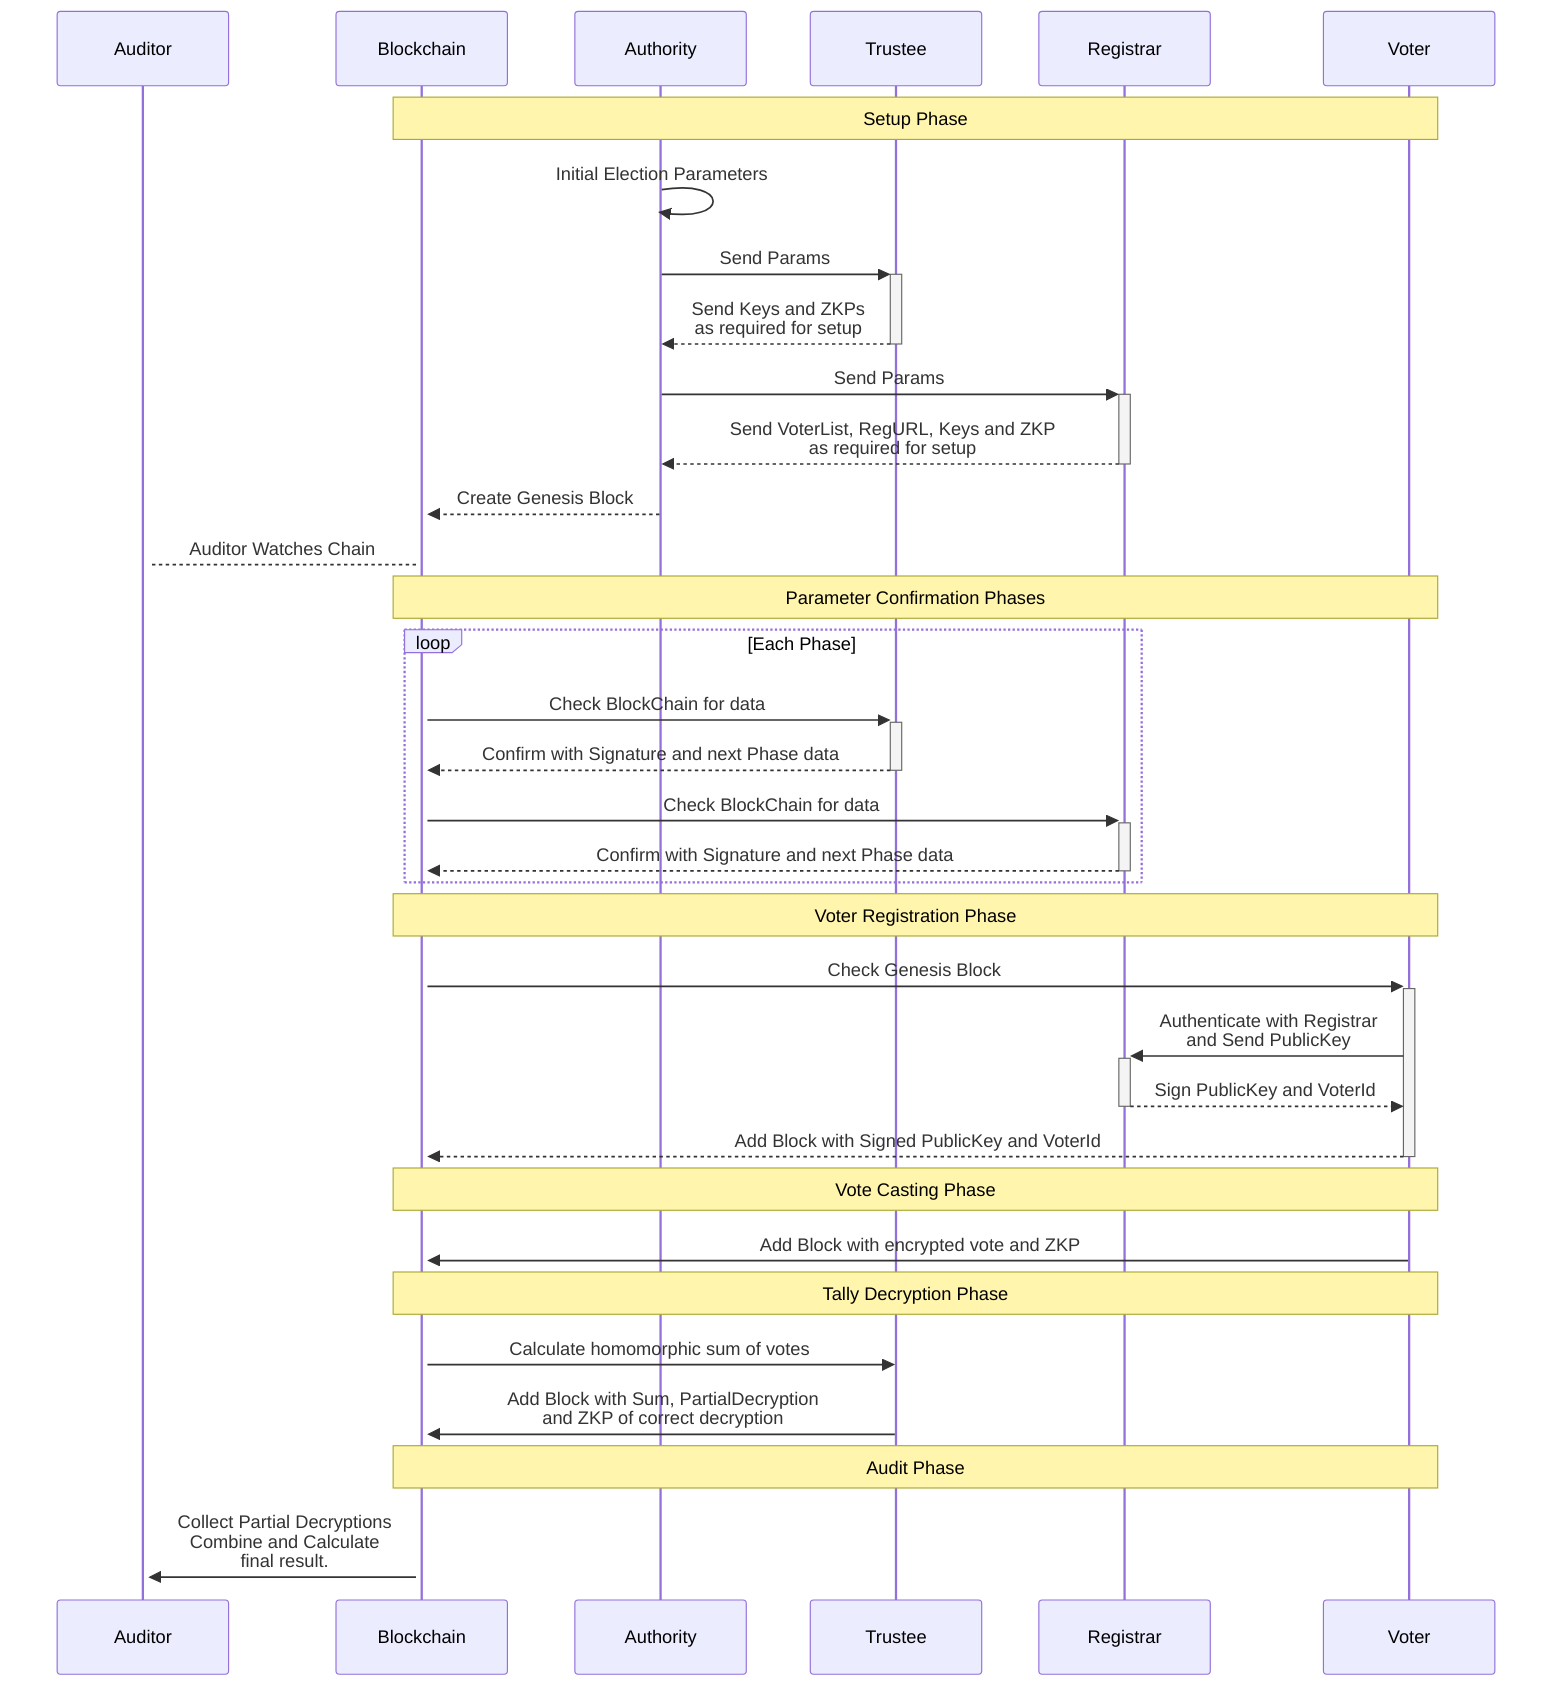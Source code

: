sequenceDiagram

 %% convert to png at: https://mermaid-js.github.io/mermaid-live-editor/

    participant AD as Auditor
    participant BC as Blockchain
    participant A as Authority
    participant T as Trustee
    participant R as Registrar
    participant V as Voter

    Note over BC,V: Setup Phase

    A->>A: Initial Election Parameters
    A->>+T: Send Params
    T-->>-A: Send Keys and ZKPs<br/>as required for setup
    A->>+R: Send Params
    R-->>-A: Send VoterList, RegURL, Keys and ZKP<br />as required for setup

    A-->>+BC: Create Genesis Block
    BC-->+AD: Auditor Watches Chain

    Note over BC, V: Parameter Confirmation Phases

    loop Each Phase

    BC->>+T: Check BlockChain for data
    T-->>-BC: Confirm with Signature and next Phase data
    BC->>+R: Check BlockChain for data
    R-->>-BC: Confirm with Signature and next Phase data

    end

    Note over BC,V: Voter Registration Phase

    BC->>+V: Check Genesis Block
    V->>+R: Authenticate with Registrar<br />and Send PublicKey
    R-->>-V: Sign PublicKey and VoterId
    V-->>-BC: Add Block with Signed PublicKey and VoterId

    Note over BC,V: Vote Casting Phase

    V->>BC: Add Block with encrypted vote and ZKP

    Note over BC,V: Tally Decryption Phase

    BC->>T: Calculate homomorphic sum of votes
    T->>BC: Add Block with Sum, PartialDecryption<br />and ZKP of correct decryption

    Note over BC,V: Audit Phase

    BC->>AD: Collect Partial Decryptions<br />Combine and Calculate<br />final result.